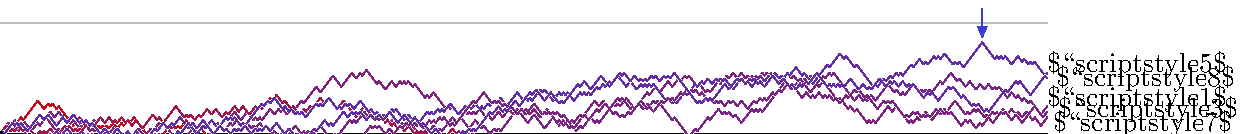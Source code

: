 \documentclass{standalone}
\usepackage{luamplib}
\begin{document}
\mplibtextextlabel{enable}
\begin{mplibcode}
beginfig(1);
  randomseed := 3.1415;
  color tr, tb; tr = 0.84 red; tb = 1.2(.2,.2,.7);
  numeric w, h, n; w = 377; h = 80; n = 500;
  pair zenith, nadir; zenith = nadir = origin;

  draw (origin--right) scaled w;
  draw (origin--right) scaled w shifted (0,+h/2) withcolor 3/4;
  draw (origin--right) scaled w shifted (0,-h/2) withcolor 3/4;

  for i=1 upto 8:
    path walk;
    numeric y; y = 0;
    walk = origin for x=w/n step w/n until w: 
      hide(
        y := y if uniformdeviate 1 < 1/2: + else: - fi 1;
        if y > ypart zenith: zenith := (x,y) ; fi
        if y < ypart nadir:  nadir  := (x,y) ; fi
      ) 
      -- (x,y) 
    endfor;
    undraw walk withpen pencircle scaled 3/4;
    draw walk withcolor (1/2+y/h)[tr, tb];
    label.rt("$\scriptstyle" & decimal i & "$", 
    point infinity of walk 
    if     i=1: shifted (-3, 3)
    elseif i=3: shifted (1,3)
    elseif i=5: shifted (-3, 3)
    elseif i=7: shifted (-1, -4) fi);
  endfor

  drawarrow (12 up   -- 2 up  ) shifted zenith withcolor tb;
  drawarrow (12 down -- 2 down) shifted nadir  withcolor tr;

  fill fullcircle scaled 2;

endfig;
\end{mplibcode}
\end{document}

